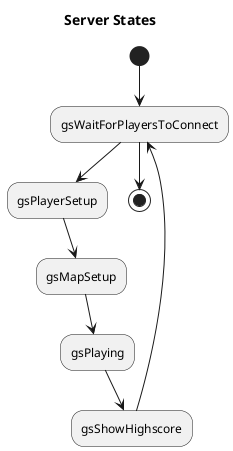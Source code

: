 ''Eval Image with http://plantuml.sourceforge.net/
''---------- Server_states.png ---------- 
@startuml

Title Server States

(*) --> "gsWaitForPlayersToConnect"
"gsWaitForPlayersToConnect" --> "gsPlayerSetup" 
"gsPlayerSetup" --> "gsMapSetup"
"gsMapSetup" --> "gsPlaying"
"gsPlaying" --> "gsShowHighscore"
"gsShowHighscore" --> "gsWaitForPlayersToConnect"
"gsWaitForPlayersToConnect" --> (*)
@enduml
